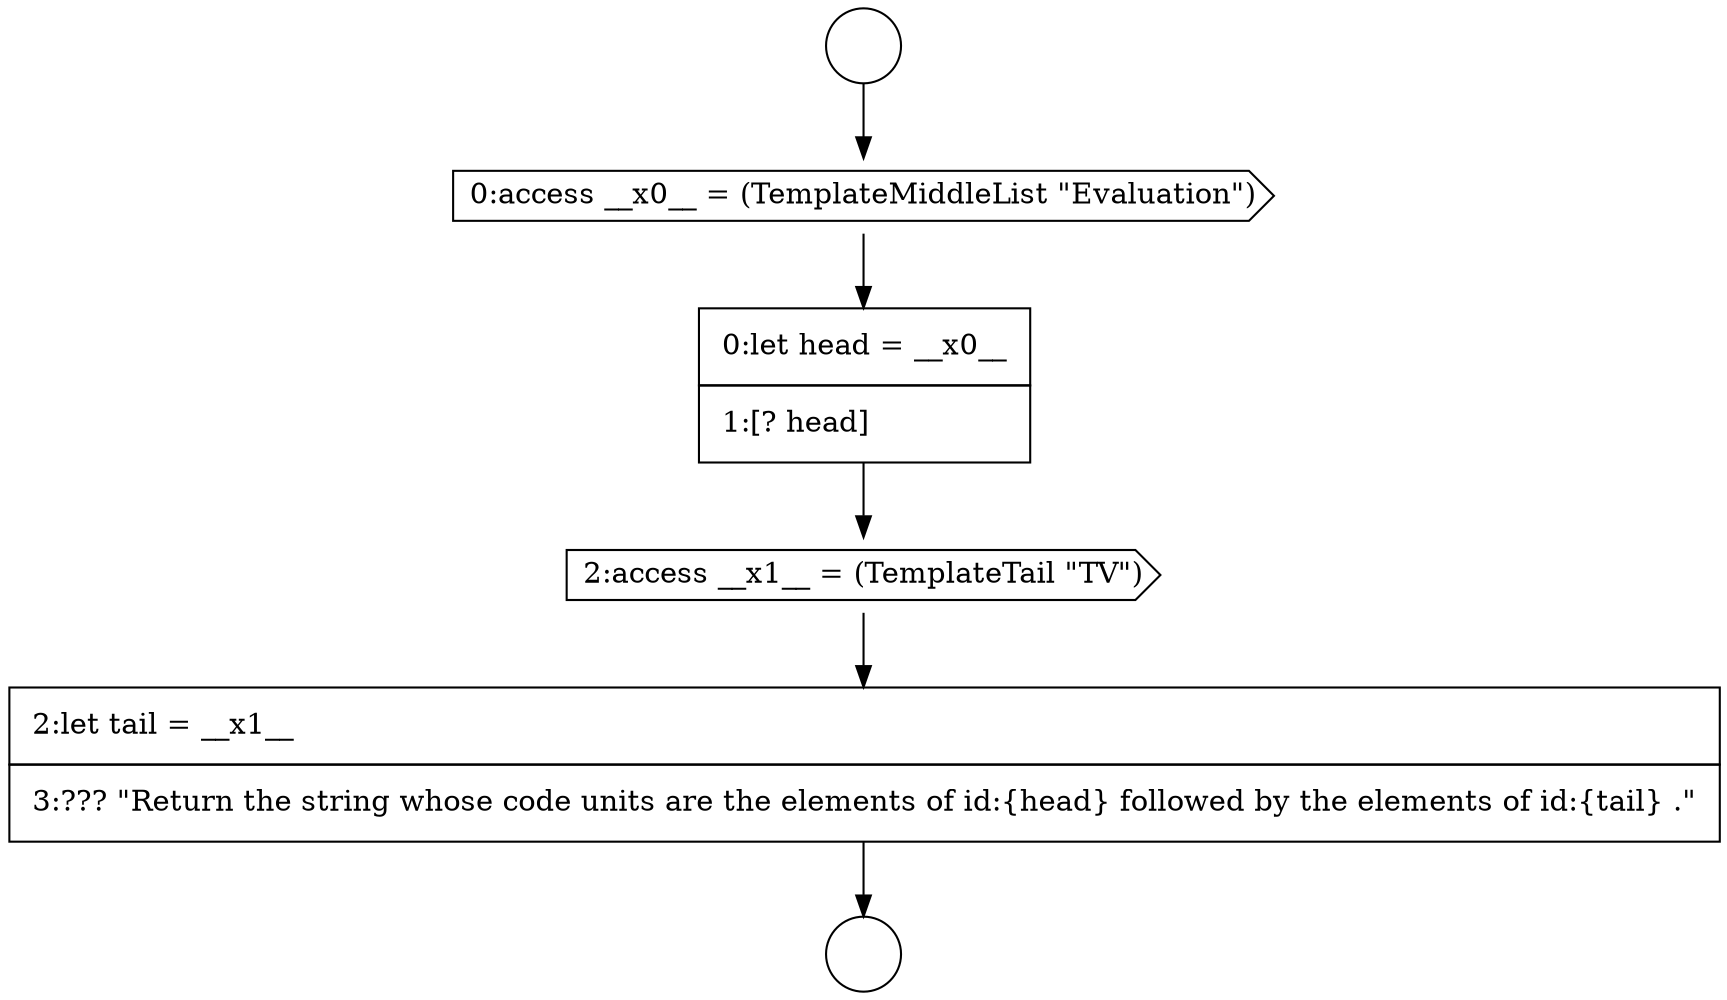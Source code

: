 digraph {
  node3638 [shape=none, margin=0, label=<<font color="black">
    <table border="0" cellborder="1" cellspacing="0" cellpadding="10">
      <tr><td align="left">0:let head = __x0__</td></tr>
      <tr><td align="left">1:[? head]</td></tr>
    </table>
  </font>> color="black" fillcolor="white" style=filled]
  node3635 [shape=circle label=" " color="black" fillcolor="white" style=filled]
  node3639 [shape=cds, label=<<font color="black">2:access __x1__ = (TemplateTail &quot;TV&quot;)</font>> color="black" fillcolor="white" style=filled]
  node3636 [shape=circle label=" " color="black" fillcolor="white" style=filled]
  node3640 [shape=none, margin=0, label=<<font color="black">
    <table border="0" cellborder="1" cellspacing="0" cellpadding="10">
      <tr><td align="left">2:let tail = __x1__</td></tr>
      <tr><td align="left">3:??? &quot;Return the string whose code units are the elements of id:{head} followed by the elements of id:{tail} .&quot;</td></tr>
    </table>
  </font>> color="black" fillcolor="white" style=filled]
  node3637 [shape=cds, label=<<font color="black">0:access __x0__ = (TemplateMiddleList &quot;Evaluation&quot;)</font>> color="black" fillcolor="white" style=filled]
  node3640 -> node3636 [ color="black"]
  node3637 -> node3638 [ color="black"]
  node3635 -> node3637 [ color="black"]
  node3638 -> node3639 [ color="black"]
  node3639 -> node3640 [ color="black"]
}
